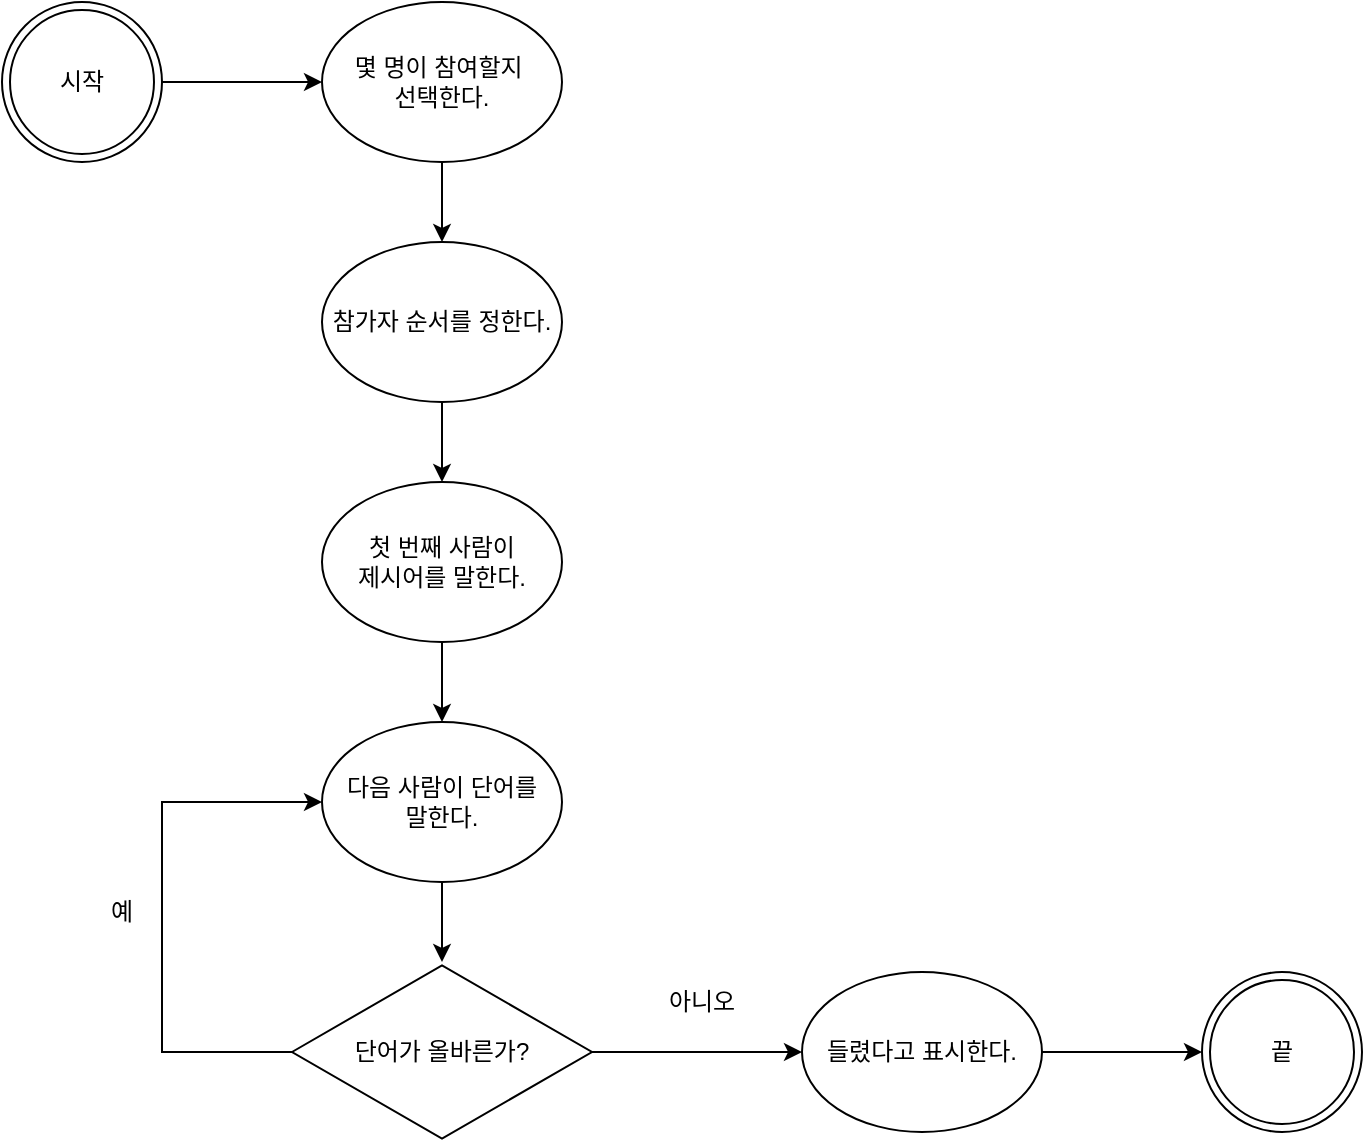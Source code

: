 <mxfile version="20.8.16" type="device"><diagram name="페이지-1" id="Su9PoPC1MehQAwlMDQO1"><mxGraphModel dx="1036" dy="606" grid="1" gridSize="10" guides="1" tooltips="1" connect="1" arrows="1" fold="1" page="1" pageScale="1" pageWidth="827" pageHeight="1169" math="0" shadow="0"><root><mxCell id="0"/><mxCell id="1" parent="0"/><mxCell id="sz7vlpCpCpIphbG9hpT8-14" value="" style="edgeStyle=orthogonalEdgeStyle;rounded=0;orthogonalLoop=1;jettySize=auto;html=1;" edge="1" parent="1" source="sz7vlpCpCpIphbG9hpT8-3" target="sz7vlpCpCpIphbG9hpT8-4"><mxGeometry relative="1" as="geometry"/></mxCell><mxCell id="sz7vlpCpCpIphbG9hpT8-3" value="시작" style="ellipse;shape=doubleEllipse;whiteSpace=wrap;html=1;aspect=fixed;" vertex="1" parent="1"><mxGeometry x="80" y="120" width="80" height="80" as="geometry"/></mxCell><mxCell id="sz7vlpCpCpIphbG9hpT8-13" value="" style="edgeStyle=orthogonalEdgeStyle;rounded=0;orthogonalLoop=1;jettySize=auto;html=1;" edge="1" parent="1" source="sz7vlpCpCpIphbG9hpT8-4" target="sz7vlpCpCpIphbG9hpT8-5"><mxGeometry relative="1" as="geometry"/></mxCell><mxCell id="sz7vlpCpCpIphbG9hpT8-4" value="몇 명이 참여할지&amp;nbsp;&lt;br&gt;선택한다." style="ellipse;whiteSpace=wrap;html=1;align=center;" vertex="1" parent="1"><mxGeometry x="240" y="120" width="120" height="80" as="geometry"/></mxCell><mxCell id="sz7vlpCpCpIphbG9hpT8-12" value="" style="edgeStyle=orthogonalEdgeStyle;rounded=0;orthogonalLoop=1;jettySize=auto;html=1;" edge="1" parent="1" source="sz7vlpCpCpIphbG9hpT8-5" target="sz7vlpCpCpIphbG9hpT8-7"><mxGeometry relative="1" as="geometry"/></mxCell><mxCell id="sz7vlpCpCpIphbG9hpT8-5" value="참가자 순서를 정한다." style="ellipse;whiteSpace=wrap;html=1;" vertex="1" parent="1"><mxGeometry x="240" y="240" width="120" height="80" as="geometry"/></mxCell><mxCell id="sz7vlpCpCpIphbG9hpT8-10" style="edgeStyle=orthogonalEdgeStyle;rounded=0;orthogonalLoop=1;jettySize=auto;html=1;exitX=0.5;exitY=1;exitDx=0;exitDy=0;" edge="1" parent="1" source="sz7vlpCpCpIphbG9hpT8-6" target="sz7vlpCpCpIphbG9hpT8-9"><mxGeometry relative="1" as="geometry"/></mxCell><mxCell id="sz7vlpCpCpIphbG9hpT8-6" value="다음 사람이 단어를&lt;br&gt;말한다." style="ellipse;whiteSpace=wrap;html=1;" vertex="1" parent="1"><mxGeometry x="240" y="480" width="120" height="80" as="geometry"/></mxCell><mxCell id="sz7vlpCpCpIphbG9hpT8-11" value="" style="edgeStyle=orthogonalEdgeStyle;rounded=0;orthogonalLoop=1;jettySize=auto;html=1;" edge="1" parent="1" source="sz7vlpCpCpIphbG9hpT8-7" target="sz7vlpCpCpIphbG9hpT8-6"><mxGeometry relative="1" as="geometry"/></mxCell><mxCell id="sz7vlpCpCpIphbG9hpT8-7" value="첫 번째 사람이&lt;br&gt;제시어를 말한다." style="ellipse;whiteSpace=wrap;html=1;" vertex="1" parent="1"><mxGeometry x="240" y="360" width="120" height="80" as="geometry"/></mxCell><mxCell id="sz7vlpCpCpIphbG9hpT8-21" value="" style="edgeStyle=orthogonalEdgeStyle;rounded=0;orthogonalLoop=1;jettySize=auto;html=1;" edge="1" parent="1" source="sz7vlpCpCpIphbG9hpT8-8" target="sz7vlpCpCpIphbG9hpT8-20"><mxGeometry relative="1" as="geometry"/></mxCell><mxCell id="sz7vlpCpCpIphbG9hpT8-8" value="들렸다고 표시한다." style="ellipse;whiteSpace=wrap;html=1;" vertex="1" parent="1"><mxGeometry x="480" y="605" width="120" height="80" as="geometry"/></mxCell><mxCell id="sz7vlpCpCpIphbG9hpT8-16" style="edgeStyle=orthogonalEdgeStyle;rounded=0;orthogonalLoop=1;jettySize=auto;html=1;entryX=0;entryY=0.5;entryDx=0;entryDy=0;" edge="1" parent="1" source="sz7vlpCpCpIphbG9hpT8-9" target="sz7vlpCpCpIphbG9hpT8-6"><mxGeometry relative="1" as="geometry"><mxPoint x="160" y="520" as="targetPoint"/><Array as="points"><mxPoint x="160" y="645"/><mxPoint x="160" y="520"/></Array></mxGeometry></mxCell><mxCell id="sz7vlpCpCpIphbG9hpT8-18" value="" style="edgeStyle=orthogonalEdgeStyle;rounded=0;orthogonalLoop=1;jettySize=auto;html=1;" edge="1" parent="1" source="sz7vlpCpCpIphbG9hpT8-9" target="sz7vlpCpCpIphbG9hpT8-8"><mxGeometry relative="1" as="geometry"/></mxCell><mxCell id="sz7vlpCpCpIphbG9hpT8-9" value="단어가 올바른가?" style="html=1;whiteSpace=wrap;aspect=fixed;shape=isoRectangle;" vertex="1" parent="1"><mxGeometry x="225" y="600" width="150" height="90" as="geometry"/></mxCell><mxCell id="sz7vlpCpCpIphbG9hpT8-17" value="예" style="text;html=1;strokeColor=none;fillColor=none;align=center;verticalAlign=middle;whiteSpace=wrap;rounded=0;" vertex="1" parent="1"><mxGeometry x="110" y="560" width="60" height="30" as="geometry"/></mxCell><mxCell id="sz7vlpCpCpIphbG9hpT8-19" value="아니오" style="text;html=1;strokeColor=none;fillColor=none;align=center;verticalAlign=middle;whiteSpace=wrap;rounded=0;" vertex="1" parent="1"><mxGeometry x="400" y="605" width="60" height="30" as="geometry"/></mxCell><mxCell id="sz7vlpCpCpIphbG9hpT8-20" value="끝" style="ellipse;shape=doubleEllipse;whiteSpace=wrap;html=1;aspect=fixed;" vertex="1" parent="1"><mxGeometry x="680" y="605" width="80" height="80" as="geometry"/></mxCell></root></mxGraphModel></diagram></mxfile>